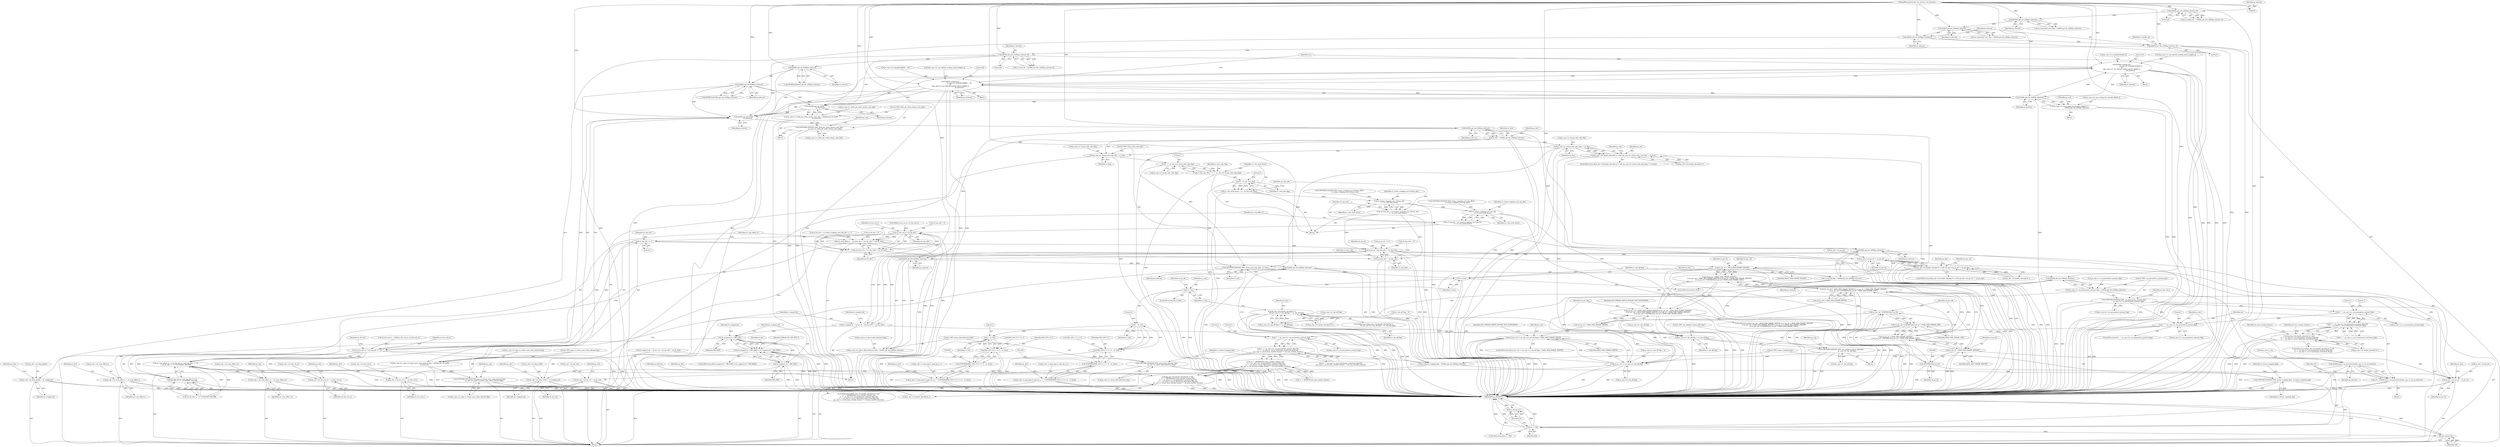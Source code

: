 digraph "0_Android_42cf02965b11c397dd37a0063e683cef005bc0ae@array" {
"1000537" [label="(Call,ih264d_scaling_list(\n                                        ps_seq->i2_scalinglist4x4[i4_i],\n 16,\n &ps_seq->u1_use_default_scaling_matrix_flag[i4_i],\n                                        ps_bitstrm))"];
"1000553" [label="(Call,ih264d_scaling_list(\n                                        ps_seq->i2_scalinglist8x8[i4_i - 6],\n 64,\n &ps_seq->u1_use_default_scaling_matrix_flag[i4_i],\n                                        ps_bitstrm))"];
"1000537" [label="(Call,ih264d_scaling_list(\n                                        ps_seq->i2_scalinglist4x4[i4_i],\n 16,\n &ps_seq->u1_use_default_scaling_matrix_flag[i4_i],\n                                        ps_bitstrm))"];
"1000516" [label="(Call,ih264d_get_bit_h264(ps_bitstrm))"];
"1000493" [label="(Call,ih264d_get_bit_h264(ps_bitstrm))"];
"1000476" [label="(Call,ih264d_get_bit_h264(ps_bitstrm))"];
"1000295" [label="(Call,ih264d_get_bits_h264(ps_bitstrm, 8))"];
"1000262" [label="(Call,ih264d_get_bits_h264(ps_bitstrm, 5))"];
"1000260" [label="(Call,ih264d_get_bit_h264(ps_bitstrm))"];
"1000258" [label="(Call,ih264d_get_bit_h264(ps_bitstrm))"];
"1000254" [label="(Call,ih264d_get_bit_h264(ps_bitstrm))"];
"1000246" [label="(Call,ih264d_get_bits_h264(ps_bitstrm, 8))"];
"1000165" [label="(MethodParameterIn,dec_bit_stream_t *ps_bitstrm)"];
"1000510" [label="(Call,ps_seq->u1_seq_scaling_list_present_flag[i4_i] =\n                                ih264d_get_bit_h264(ps_bitstrm))"];
"1000686" [label="(Call,ih264d_get_bit_h264(\n                        ps_bitstrm))"];
"1000682" [label="(Call,ps_seq->u1_delta_pic_order_always_zero_flag = ih264d_get_bit_h264(\n                        ps_bitstrm))"];
"1000688" [label="(Call,COPYTHECONTEXT(\"SPS: delta_pic_order_always_zero_flag\",\n                        ps_seq->u1_delta_pic_order_always_zero_flag))"];
"1000812" [label="(Call,ih264d_get_bit_h264(\n                    ps_bitstrm))"];
"1000808" [label="(Call,ps_seq->u1_gaps_in_frame_num_value_allowed_flag = ih264d_get_bit_h264(\n                    ps_bitstrm))"];
"1000814" [label="(Call,COPYTHECONTEXT(\"SPS: gaps_in_frame_num_value_allowed_flag\",\n                    ps_seq->u1_gaps_in_frame_num_value_allowed_flag))"];
"1000894" [label="(Call,ih264d_get_bit_h264(ps_bitstrm))"];
"1000892" [label="(Call,u1_frm = ih264d_get_bit_h264(ps_bitstrm))"];
"1000903" [label="(Call,ps_seq->u1_frame_mbs_only_flag != u1_frm)"];
"1000897" [label="(Call,(ps_dec->i4_header_decoded & 1) && (ps_seq->u1_frame_mbs_only_flag != u1_frm))"];
"1000916" [label="(Call,ps_seq->u1_frame_mbs_only_flag = u1_frm)"];
"1001140" [label="(Call,1 == ps_seq->u1_frame_mbs_only_flag)"];
"1001138" [label="(Call,u1_frm_mbs_flag = (1 == ps_seq->u1_frame_mbs_only_flag))"];
"1001147" [label="(Call,2 - u1_frm_mbs_flag)"];
"1001145" [label="(Call,u1_vert_mult_factor = (2 - u1_frm_mbs_flag))"];
"1001152" [label="(Call,u1_frame_cropping_rect_bottom_ofst\n << u1_vert_mult_factor)"];
"1001150" [label="(Call,u2_btm_ofst = (u1_frame_cropping_rect_bottom_ofst\n << u1_vert_mult_factor))"];
"1001182" [label="(Call,u2_pic_ht - (u2_btm_ofst + u2_top_ofst))"];
"1001180" [label="(Call,i4_cropped_ht = u2_pic_ht - (u2_btm_ofst + u2_top_ofst))"];
"1001196" [label="(Call,i4_cropped_ht < MB_SIZE)"];
"1001195" [label="(Call,(i4_cropped_ht < MB_SIZE) || (i4_cropped_wd < MB_SIZE))"];
"1001199" [label="(Call,i4_cropped_wd < MB_SIZE)"];
"1001397" [label="(Call,ps_dec->u2_disp_width = i4_cropped_wd)"];
"1001392" [label="(Call,ps_dec->u2_disp_height = i4_cropped_ht)"];
"1001232" [label="(Call,ps_dec->u2_pic_ht != u2_pic_ht)"];
"1001226" [label="(Call,(ps_dec->i4_header_decoded & 1) && (ps_dec->u2_pic_ht != u2_pic_ht))"];
"1001251" [label="(Call,u2_pic_ht > H264_MAX_FRAME_HEIGHT)"];
"1001250" [label="(Call,(u2_pic_ht > H264_MAX_FRAME_HEIGHT)\n || (u2_pic_wd < H264_MIN_FRAME_WIDTH) || (u2_pic_ht < H264_MIN_FRAME_HEIGHT)\n || (u2_pic_wd * (UWORD32)u2_pic_ht > H264_MAX_FRAME_SIZE))"];
"1001246" [label="(Call,(u2_pic_wd > H264_MAX_FRAME_WIDTH) || (u2_pic_ht > H264_MAX_FRAME_HEIGHT)\n || (u2_pic_wd < H264_MIN_FRAME_WIDTH) || (u2_pic_ht < H264_MIN_FRAME_HEIGHT)\n || (u2_pic_wd * (UWORD32)u2_pic_ht > H264_MAX_FRAME_SIZE))"];
"1001259" [label="(Call,u2_pic_ht < H264_MIN_FRAME_HEIGHT)"];
"1001258" [label="(Call,(u2_pic_ht < H264_MIN_FRAME_HEIGHT)\n || (u2_pic_wd * (UWORD32)u2_pic_ht > H264_MAX_FRAME_SIZE))"];
"1001254" [label="(Call,(u2_pic_wd < H264_MIN_FRAME_WIDTH) || (u2_pic_ht < H264_MIN_FRAME_HEIGHT)\n || (u2_pic_wd * (UWORD32)u2_pic_ht > H264_MAX_FRAME_SIZE))"];
"1001265" [label="(Call,(UWORD32)u2_pic_ht)"];
"1001263" [label="(Call,u2_pic_wd * (UWORD32)u2_pic_ht)"];
"1001262" [label="(Call,u2_pic_wd * (UWORD32)u2_pic_ht > H264_MAX_FRAME_SIZE)"];
"1001274" [label="(Call,u2_pic_wd << ps_seq->u1_mb_aff_flag)"];
"1001273" [label="(Call,(u2_pic_wd << ps_seq->u1_mb_aff_flag) > H264_MAX_FRAME_WIDTH)"];
"1001402" [label="(Call,ps_dec->u2_pic_wd = u2_pic_wd)"];
"1001407" [label="(Call,ps_dec->u2_pic_ht = u2_pic_ht)"];
"1001184" [label="(Call,u2_btm_ofst + u2_top_ofst)"];
"1001157" [label="(Call,u1_frame_cropping_rect_top_ofst\n << u1_vert_mult_factor)"];
"1001155" [label="(Call,u2_top_ofst = (u1_frame_cropping_rect_top_ofst\n << u1_vert_mult_factor))"];
"1001163" [label="(Call,u2_frm_wd_y * u2_top_ofst)"];
"1001160" [label="(Call,u2_crop_offset_y = (u2_frm_wd_y * u2_top_ofst) + (u2_lft_ofst))"];
"1001472" [label="(Call,ps_dec->u2_crop_offset_y = u2_crop_offset_y)"];
"1001162" [label="(Call,(u2_frm_wd_y * u2_top_ofst) + (u2_lft_ofst))"];
"1001172" [label="(Call,u2_top_ofst >> 1)"];
"1001170" [label="(Call,u2_frm_wd_uv * (u2_top_ofst >> 1))"];
"1001167" [label="(Call,u2_crop_offset_uv = (u2_frm_wd_uv * (u2_top_ofst >> 1))\n + (u2_lft_ofst >> 1) * YUV420SP_FACTOR)"];
"1001477" [label="(Call,ps_dec->u2_crop_offset_uv = u2_crop_offset_uv)"];
"1001169" [label="(Call,(u2_frm_wd_uv * (u2_top_ofst >> 1))\n + (u2_lft_ofst >> 1) * YUV420SP_FACTOR)"];
"1001422" [label="(Call,ps_dec->u2_frm_wd_uv = u2_frm_wd_uv)"];
"1001412" [label="(Call,ps_dec->u2_frm_wd_y = u2_frm_wd_y)"];
"1000921" [label="(Call,COPYTHECONTEXT(\"SPS: frame_mbs_only_flag\", u1_frm))"];
"1000925" [label="(Call,!u1_frm)"];
"1000952" [label="(Call,!u1_frm)"];
"1001442" [label="(Call,1 - u1_frm)"];
"1001440" [label="(Call,PAD_LEN_Y_V << (1 - u1_frm))"];
"1001438" [label="(Call,(UWORD8)(PAD_LEN_Y_V << (1 - u1_frm)))"];
"1001432" [label="(Call,ps_dec->s_pad_mgr.u1_pad_len_y_v = (UWORD8)(PAD_LEN_Y_V << (1 - u1_frm)))"];
"1001455" [label="(Call,1 - u1_frm)"];
"1001453" [label="(Call,PAD_LEN_UV_V << (1 - u1_frm))"];
"1001451" [label="(Call,(UWORD8)(PAD_LEN_UV_V << (1 - u1_frm)))"];
"1001445" [label="(Call,ps_dec->s_pad_mgr.u1_pad_len_cr_v = (UWORD8)(PAD_LEN_UV_V << (1 - u1_frm)))"];
"1000929" [label="(Call,ih264d_get_bit_h264(ps_bitstrm))"];
"1000927" [label="(Call,u1_mb_aff_flag = ih264d_get_bit_h264(ps_bitstrm))"];
"1000938" [label="(Call,ps_seq->u1_mb_aff_flag != u1_mb_aff_flag)"];
"1000932" [label="(Call,(ps_dec->i4_header_decoded & 1)\n                    && (ps_seq->u1_mb_aff_flag != u1_mb_aff_flag))"];
"1000958" [label="(Call,ps_seq->u1_mb_aff_flag = u1_mb_aff_flag)"];
"1000963" [label="(Call,COPYTHECONTEXT(\"SPS: mb_adaptive_frame_field_flag\",\n                         ps_seq->u1_mb_aff_flag))"];
"1000978" [label="(Call,ih264d_get_bit_h264(ps_bitstrm))"];
"1000974" [label="(Call,ps_seq->u1_direct_8x8_inference_flag = ih264d_get_bit_h264(ps_bitstrm))"];
"1000980" [label="(Call,COPYTHECONTEXT(\"SPS: direct_8x8_inference_flag\",\n                    ps_seq->u1_direct_8x8_inference_flag))"];
"1000987" [label="(Call,ih264d_get_bit_h264(ps_bitstrm))"];
"1000985" [label="(Call,u1_frame_cropping_flag = ih264d_get_bit_h264(ps_bitstrm))"];
"1000989" [label="(Call,COPYTHECONTEXT(\"SPS: frame_cropping_flag\",u1_frame_cropping_flag))"];
"1001031" [label="(Call,ih264d_get_bit_h264(ps_bitstrm))"];
"1001027" [label="(Call,ps_seq->u1_vui_parameters_present_flag = ih264d_get_bit_h264(ps_bitstrm))"];
"1001033" [label="(Call,COPYTHECONTEXT(\"SPS: vui_parameters_present_flag\",\n                    ps_seq->u1_vui_parameters_present_flag))"];
"1001291" [label="(Call,1 == ps_seq->u1_vui_parameters_present_flag)"];
"1001290" [label="(Call,(1 == ps_seq->u1_vui_parameters_present_flag) &&\n (1 == ps_seq->s_vui.u1_bitstream_restriction_flag))"];
"1001284" [label="(Call,(ps_dec->i4_header_decoded & 1) &&\n (1 == ps_seq->u1_vui_parameters_present_flag) &&\n (1 == ps_seq->s_vui.u1_bitstream_restriction_flag))"];
"1001318" [label="(Call,1 == ps_seq->u1_vui_parameters_present_flag)"];
"1001353" [label="(Call,1 == ps_seq->u1_vui_parameters_present_flag)"];
"1001352" [label="(Call,(1 == ps_seq->u1_vui_parameters_present_flag) &&\n (1 == ps_seq->s_vui.u1_bitstream_restriction_flag) &&\n (ps_seq->s_vui.u4_num_reorder_frames != u4_num_reorder_frames))"];
"1001345" [label="(Call,(-1 != (WORD32)u4_num_reorder_frames) &&\n (1 == ps_seq->u1_vui_parameters_present_flag) &&\n (1 == ps_seq->s_vui.u1_bitstream_restriction_flag) &&\n (ps_seq->s_vui.u4_num_reorder_frames != u4_num_reorder_frames))"];
"1001339" [label="(Call,(ps_dec->i4_header_decoded & 1) &&\n (-1 != (WORD32)u4_num_reorder_frames) &&\n (1 == ps_seq->u1_vui_parameters_present_flag) &&\n (1 == ps_seq->s_vui.u1_bitstream_restriction_flag) &&\n (ps_seq->s_vui.u4_num_reorder_frames != u4_num_reorder_frames))"];
"1001326" [label="(Call,ih264d_parse_vui_parametres(&ps_seq->s_vui, ps_bitstrm))"];
"1001324" [label="(Call,ret = ih264d_parse_vui_parametres(&ps_seq->s_vui, ps_bitstrm))"];
"1001333" [label="(Call,ret != OK)"];
"1001336" [label="(Return,return ret;)"];
"1001505" [label="(Return,return OK;)"];
"1001160" [label="(Call,u2_crop_offset_y = (u2_frm_wd_y * u2_top_ofst) + (u2_lft_ofst))"];
"1001172" [label="(Call,u2_top_ofst >> 1)"];
"1001246" [label="(Call,(u2_pic_wd > H264_MAX_FRAME_WIDTH) || (u2_pic_ht > H264_MAX_FRAME_HEIGHT)\n || (u2_pic_wd < H264_MIN_FRAME_WIDTH) || (u2_pic_ht < H264_MIN_FRAME_HEIGHT)\n || (u2_pic_wd * (UWORD32)u2_pic_ht > H264_MAX_FRAME_SIZE))"];
"1001264" [label="(Identifier,u2_pic_wd)"];
"1000686" [label="(Call,ih264d_get_bit_h264(\n                        ps_bitstrm))"];
"1001183" [label="(Identifier,u2_pic_ht)"];
"1001146" [label="(Identifier,u1_vert_mult_factor)"];
"1001232" [label="(Call,ps_dec->u2_pic_ht != u2_pic_ht)"];
"1000491" [label="(Call,(WORD32)ih264d_get_bit_h264(ps_bitstrm))"];
"1000930" [label="(Identifier,ps_bitstrm)"];
"1000295" [label="(Call,ih264d_get_bits_h264(ps_bitstrm, 8))"];
"1001422" [label="(Call,ps_dec->u2_frm_wd_uv = u2_frm_wd_uv)"];
"1000687" [label="(Identifier,ps_bitstrm)"];
"1000978" [label="(Call,ih264d_get_bit_h264(ps_bitstrm))"];
"1000689" [label="(Literal,\"SPS: delta_pic_order_always_zero_flag\")"];
"1000165" [label="(MethodParameterIn,dec_bit_stream_t *ps_bitstrm)"];
"1000550" [label="(Identifier,ps_bitstrm)"];
"1001406" [label="(Identifier,u2_pic_wd)"];
"1000925" [label="(Call,!u1_frm)"];
"1001188" [label="(Identifier,i4_cropped_wd)"];
"1001169" [label="(Call,(u2_frm_wd_uv * (u2_top_ofst >> 1))\n + (u2_lft_ofst >> 1) * YUV420SP_FACTOR)"];
"1000254" [label="(Call,ih264d_get_bit_h264(ps_bitstrm))"];
"1001324" [label="(Call,ret = ih264d_parse_vui_parametres(&ps_seq->s_vui, ps_bitstrm))"];
"1000821" [label="(Identifier,ps_seq)"];
"1001152" [label="(Call,u1_frame_cropping_rect_bottom_ofst\n << u1_vert_mult_factor)"];
"1000537" [label="(Call,ih264d_scaling_list(\n                                        ps_seq->i2_scalinglist4x4[i4_i],\n 16,\n &ps_seq->u1_use_default_scaling_matrix_flag[i4_i],\n                                        ps_bitstrm))"];
"1001507" [label="(MethodReturn,WORD32)"];
"1000296" [label="(Identifier,ps_bitstrm)"];
"1001167" [label="(Call,u2_crop_offset_uv = (u2_frm_wd_uv * (u2_top_ofst >> 1))\n + (u2_lft_ofst >> 1) * YUV420SP_FACTOR)"];
"1001138" [label="(Call,u1_frm_mbs_flag = (1 == ps_seq->u1_frame_mbs_only_flag))"];
"1001414" [label="(Identifier,ps_dec)"];
"1001162" [label="(Call,(u2_frm_wd_y * u2_top_ofst) + (u2_lft_ofst))"];
"1001150" [label="(Call,u2_btm_ofst = (u1_frame_cropping_rect_bottom_ofst\n << u1_vert_mult_factor))"];
"1001263" [label="(Call,u2_pic_wd * (UWORD32)u2_pic_ht)"];
"1001258" [label="(Call,(u2_pic_ht < H264_MIN_FRAME_HEIGHT)\n || (u2_pic_wd * (UWORD32)u2_pic_ht > H264_MAX_FRAME_SIZE))"];
"1001265" [label="(Call,(UWORD32)u2_pic_ht)"];
"1001267" [label="(Identifier,u2_pic_ht)"];
"1000922" [label="(Literal,\"SPS: frame_mbs_only_flag\")"];
"1001412" [label="(Call,ps_dec->u2_frm_wd_y = u2_frm_wd_y)"];
"1001457" [label="(Identifier,u1_frm)"];
"1001416" [label="(Identifier,u2_frm_wd_y)"];
"1000262" [label="(Call,ih264d_get_bits_h264(ps_bitstrm, 5))"];
"1000255" [label="(Identifier,ps_bitstrm)"];
"1001451" [label="(Call,(UWORD8)(PAD_LEN_UV_V << (1 - u1_frm)))"];
"1000990" [label="(Literal,\"SPS: frame_cropping_flag\")"];
"1001297" [label="(Literal,1)"];
"1000813" [label="(Identifier,ps_bitstrm)"];
"1000963" [label="(Call,COPYTHECONTEXT(\"SPS: mb_adaptive_frame_field_flag\",\n                         ps_seq->u1_mb_aff_flag))"];
"1001153" [label="(Identifier,u1_frame_cropping_rect_bottom_ofst)"];
"1001185" [label="(Identifier,u2_btm_ofst)"];
"1001331" [label="(Identifier,ps_bitstrm)"];
"1000561" [label="(Literal,64)"];
"1000297" [label="(Literal,8)"];
"1000260" [label="(Call,ih264d_get_bit_h264(ps_bitstrm))"];
"1001283" [label="(ControlStructure,if((ps_dec->i4_header_decoded & 1) &&\n (1 == ps_seq->u1_vui_parameters_present_flag) &&\n (1 == ps_seq->s_vui.u1_bitstream_restriction_flag)))"];
"1001327" [label="(Call,&ps_seq->s_vui)"];
"1001323" [label="(Block,)"];
"1000893" [label="(Identifier,u1_frm)"];
"1001016" [label="(Call,COPYTHECONTEXT(\"SPS: frame_cropping_rect_top_offset\",\n                        u1_frame_cropping_rect_top_ofst))"];
"1000477" [label="(Identifier,ps_bitstrm)"];
"1001166" [label="(Identifier,u2_lft_ofst)"];
"1000904" [label="(Call,ps_seq->u1_frame_mbs_only_flag)"];
"1001346" [label="(Call,-1 != (WORD32)u4_num_reorder_frames)"];
"1001248" [label="(Identifier,u2_pic_wd)"];
"1001274" [label="(Call,u2_pic_wd << ps_seq->u1_mb_aff_flag)"];
"1001484" [label="(Identifier,ps_seq)"];
"1001033" [label="(Call,COPYTHECONTEXT(\"SPS: vui_parameters_present_flag\",\n                    ps_seq->u1_vui_parameters_present_flag))"];
"1000517" [label="(Identifier,ps_bitstrm)"];
"1001197" [label="(Identifier,i4_cropped_ht)"];
"1001250" [label="(Call,(u2_pic_ht > H264_MAX_FRAME_HEIGHT)\n || (u2_pic_wd < H264_MIN_FRAME_WIDTH) || (u2_pic_ht < H264_MIN_FRAME_HEIGHT)\n || (u2_pic_wd * (UWORD32)u2_pic_ht > H264_MAX_FRAME_SIZE))"];
"1001292" [label="(Literal,1)"];
"1000896" [label="(ControlStructure,if((ps_dec->i4_header_decoded & 1) && (ps_seq->u1_frame_mbs_only_flag != u1_frm)))"];
"1001186" [label="(Identifier,u2_top_ofst)"];
"1000538" [label="(Call,ps_seq->i2_scalinglist4x4[i4_i])"];
"1000568" [label="(Identifier,ps_bitstrm)"];
"1001262" [label="(Call,u2_pic_wd * (UWORD32)u2_pic_ht > H264_MAX_FRAME_SIZE)"];
"1001071" [label="(Call,PAD_LEN_Y_V << 2)"];
"1001028" [label="(Call,ps_seq->u1_vui_parameters_present_flag)"];
"1001404" [label="(Identifier,ps_dec)"];
"1000815" [label="(Literal,\"SPS: gaps_in_frame_num_value_allowed_flag\")"];
"1001472" [label="(Call,ps_dec->u2_crop_offset_y = u2_crop_offset_y)"];
"1001419" [label="(Identifier,ps_dec)"];
"1001284" [label="(Call,(ps_dec->i4_header_decoded & 1) &&\n (1 == ps_seq->u1_vui_parameters_present_flag) &&\n (1 == ps_seq->s_vui.u1_bitstream_restriction_flag))"];
"1000244" [label="(Call,u1_profile_idc = ih264d_get_bits_h264(ps_bitstrm, 8))"];
"1001253" [label="(Identifier,H264_MAX_FRAME_HEIGHT)"];
"1001156" [label="(Identifier,u2_top_ofst)"];
"1001184" [label="(Call,u2_btm_ofst + u2_top_ofst)"];
"1000971" [label="(Identifier,ps_seq)"];
"1001106" [label="(Block,)"];
"1001352" [label="(Call,(1 == ps_seq->u1_vui_parameters_present_flag) &&\n (1 == ps_seq->s_vui.u1_bitstream_restriction_flag) &&\n (ps_seq->s_vui.u4_num_reorder_frames != u4_num_reorder_frames))"];
"1000248" [label="(Literal,8)"];
"1000508" [label="(Identifier,i4_i)"];
"1001157" [label="(Call,u1_frame_cropping_rect_top_ofst\n << u1_vert_mult_factor)"];
"1001151" [label="(Identifier,u2_btm_ofst)"];
"1000809" [label="(Call,ps_seq->u1_gaps_in_frame_num_value_allowed_flag)"];
"1000261" [label="(Identifier,ps_bitstrm)"];
"1001276" [label="(Call,ps_seq->u1_mb_aff_flag)"];
"1000176" [label="(Call,u1_mb_aff_flag = 0)"];
"1000258" [label="(Call,ih264d_get_bit_h264(ps_bitstrm))"];
"1001245" [label="(ControlStructure,if((u2_pic_wd > H264_MAX_FRAME_WIDTH) || (u2_pic_ht > H264_MAX_FRAME_HEIGHT)\n || (u2_pic_wd < H264_MIN_FRAME_WIDTH) || (u2_pic_ht < H264_MIN_FRAME_HEIGHT)\n || (u2_pic_wd * (UWORD32)u2_pic_ht > H264_MAX_FRAME_SIZE)))"];
"1001173" [label="(Identifier,u2_top_ofst)"];
"1000536" [label="(Block,)"];
"1000903" [label="(Call,ps_seq->u1_frame_mbs_only_flag != u1_frm)"];
"1000516" [label="(Call,ih264d_get_bit_h264(ps_bitstrm))"];
"1000268" [label="(Identifier,u1_profile_idc)"];
"1001155" [label="(Call,u2_top_ofst = (u1_frame_cropping_rect_top_ofst\n << u1_vert_mult_factor))"];
"1001446" [label="(Call,ps_dec->s_pad_mgr.u1_pad_len_cr_v)"];
"1000933" [label="(Call,ps_dec->i4_header_decoded & 1)"];
"1000974" [label="(Call,ps_seq->u1_direct_8x8_inference_flag = ih264d_get_bit_h264(ps_bitstrm))"];
"1001505" [label="(Return,return OK;)"];
"1001096" [label="(Call,PAD_LEN_UV_V << 2)"];
"1000688" [label="(Call,COPYTHECONTEXT(\"SPS: delta_pic_order_always_zero_flag\",\n                        ps_seq->u1_delta_pic_order_always_zero_flag))"];
"1001209" [label="(Identifier,ps_dec)"];
"1001024" [label="(Call,COPYTHECONTEXT(\"SPS: frame_cropping_rect_bottom_offset\",\n                        u1_frame_cropping_rect_bottom_ofst))"];
"1001399" [label="(Identifier,ps_dec)"];
"1000474" [label="(Call,(WORD32)ih264d_get_bit_h264(ps_bitstrm))"];
"1000543" [label="(Literal,16)"];
"1000552" [label="(Block,)"];
"1001398" [label="(Call,ps_dec->u2_disp_width)"];
"1001158" [label="(Identifier,u1_frame_cropping_rect_top_ofst)"];
"1000929" [label="(Call,ih264d_get_bit_h264(ps_bitstrm))"];
"1001031" [label="(Call,ih264d_get_bit_h264(ps_bitstrm))"];
"1000987" [label="(Call,ih264d_get_bit_h264(ps_bitstrm))"];
"1001174" [label="(Literal,1)"];
"1001477" [label="(Call,ps_dec->u2_crop_offset_uv = u2_crop_offset_uv)"];
"1000981" [label="(Literal,\"SPS: direct_8x8_inference_flag\")"];
"1000982" [label="(Call,ps_seq->u1_direct_8x8_inference_flag)"];
"1001296" [label="(Call,1 == ps_seq->s_vui.u1_bitstream_restriction_flag)"];
"1001142" [label="(Call,ps_seq->u1_frame_mbs_only_flag)"];
"1001147" [label="(Call,2 - u1_frm_mbs_flag)"];
"1001199" [label="(Call,i4_cropped_wd < MB_SIZE)"];
"1001279" [label="(Identifier,H264_MAX_FRAME_WIDTH)"];
"1001340" [label="(Call,ps_dec->i4_header_decoded & 1)"];
"1000544" [label="(Call,&ps_seq->u1_use_default_scaling_matrix_flag[i4_i])"];
"1001455" [label="(Call,1 - u1_frm)"];
"1001133" [label="(Call,u2_lft_ofst = u1_frame_cropping_rect_left_ofst << 1)"];
"1001473" [label="(Call,ps_dec->u2_crop_offset_y)"];
"1001163" [label="(Call,u2_frm_wd_y * u2_top_ofst)"];
"1001320" [label="(Call,ps_seq->u1_vui_parameters_present_flag)"];
"1000521" [label="(Identifier,ps_seq)"];
"1001255" [label="(Call,u2_pic_wd < H264_MIN_FRAME_WIDTH)"];
"1001027" [label="(Call,ps_seq->u1_vui_parameters_present_flag = ih264d_get_bit_h264(ps_bitstrm))"];
"1000166" [label="(Block,)"];
"1001442" [label="(Call,1 - u1_frm)"];
"1001127" [label="(Block,)"];
"1001339" [label="(Call,(ps_dec->i4_header_decoded & 1) &&\n (-1 != (WORD32)u4_num_reorder_frames) &&\n (1 == ps_seq->u1_vui_parameters_present_flag) &&\n (1 == ps_seq->s_vui.u1_bitstream_restriction_flag) &&\n (ps_seq->s_vui.u4_num_reorder_frames != u4_num_reorder_frames))"];
"1000975" [label="(Call,ps_seq->u1_direct_8x8_inference_flag)"];
"1001254" [label="(Call,(u2_pic_wd < H264_MIN_FRAME_WIDTH) || (u2_pic_ht < H264_MIN_FRAME_HEIGHT)\n || (u2_pic_wd * (UWORD32)u2_pic_ht > H264_MAX_FRAME_SIZE))"];
"1001194" [label="(ControlStructure,if((i4_cropped_ht < MB_SIZE) || (i4_cropped_wd < MB_SIZE)))"];
"1000942" [label="(Identifier,u1_mb_aff_flag)"];
"1001479" [label="(Identifier,ps_dec)"];
"1000511" [label="(Call,ps_seq->u1_seq_scaling_list_present_flag[i4_i])"];
"1001261" [label="(Identifier,H264_MIN_FRAME_HEIGHT)"];
"1001085" [label="(Call,MAX(u2_frm_wd_uv, u2_frm_wd_y))"];
"1000259" [label="(Identifier,ps_bitstrm)"];
"1001319" [label="(Literal,1)"];
"1001201" [label="(Identifier,MB_SIZE)"];
"1000911" [label="(Identifier,ps_dec)"];
"1001326" [label="(Call,ih264d_parse_vui_parametres(&ps_seq->s_vui, ps_bitstrm))"];
"1001225" [label="(ControlStructure,if((ps_dec->i4_header_decoded & 1) && (ps_dec->u2_pic_ht != u2_pic_ht)))"];
"1001393" [label="(Call,ps_dec->u2_disp_height)"];
"1001456" [label="(Literal,1)"];
"1001252" [label="(Identifier,u2_pic_ht)"];
"1001333" [label="(Call,ret != OK)"];
"1001039" [label="(Identifier,u2_frm_wd_y)"];
"1001139" [label="(Identifier,u1_frm_mbs_flag)"];
"1001187" [label="(Call,i4_cropped_wd = u2_pic_wd - (u2_rgt_ofst + u2_lft_ofst))"];
"1001325" [label="(Identifier,ret)"];
"1001091" [label="(Call,u2_pic_ht >> 1)"];
"1001181" [label="(Identifier,i4_cropped_ht)"];
"1000965" [label="(Call,ps_seq->u1_mb_aff_flag)"];
"1000554" [label="(Call,ps_seq->i2_scalinglist8x8[i4_i - 6])"];
"1000476" [label="(Call,ih264d_get_bit_h264(ps_bitstrm))"];
"1000682" [label="(Call,ps_seq->u1_delta_pic_order_always_zero_flag = ih264d_get_bit_h264(\n                        ps_bitstrm))"];
"1000252" [label="(Call,uc_constraint_set0_flag = ih264d_get_bit_h264(ps_bitstrm))"];
"1000928" [label="(Identifier,u1_mb_aff_flag)"];
"1001478" [label="(Call,ps_dec->u2_crop_offset_uv)"];
"1001171" [label="(Identifier,u2_frm_wd_uv)"];
"1001165" [label="(Identifier,u2_top_ofst)"];
"1001423" [label="(Call,ps_dec->u2_frm_wd_uv)"];
"1000980" [label="(Call,COPYTHECONTEXT(\"SPS: direct_8x8_inference_flag\",\n                    ps_seq->u1_direct_8x8_inference_flag))"];
"1001332" [label="(ControlStructure,if(ret != OK))"];
"1000976" [label="(Identifier,ps_seq)"];
"1001180" [label="(Call,i4_cropped_ht = u2_pic_ht - (u2_btm_ofst + u2_top_ofst))"];
"1000892" [label="(Call,u1_frm = ih264d_get_bit_h264(ps_bitstrm))"];
"1000690" [label="(Call,ps_seq->u1_delta_pic_order_always_zero_flag)"];
"1001476" [label="(Identifier,u2_crop_offset_y)"];
"1000952" [label="(Call,!u1_frm)"];
"1001396" [label="(Identifier,i4_cropped_ht)"];
"1001177" [label="(Identifier,u2_lft_ofst)"];
"1000926" [label="(Identifier,u1_frm)"];
"1001454" [label="(Identifier,PAD_LEN_UV_V)"];
"1001407" [label="(Call,ps_dec->u2_pic_ht = u2_pic_ht)"];
"1000946" [label="(Identifier,ps_dec)"];
"1001141" [label="(Literal,1)"];
"1001392" [label="(Call,ps_dec->u2_disp_height = i4_cropped_ht)"];
"1001120" [label="(Call,u2_btm_ofst = 0)"];
"1001282" [label="(Identifier,IVD_STREAM_WIDTH_HEIGHT_NOT_SUPPORTED)"];
"1000920" [label="(Identifier,u1_frm)"];
"1000509" [label="(Block,)"];
"1001440" [label="(Call,PAD_LEN_Y_V << (1 - u1_frm))"];
"1001444" [label="(Identifier,u1_frm)"];
"1001432" [label="(Call,ps_dec->s_pad_mgr.u1_pad_len_y_v = (UWORD8)(PAD_LEN_Y_V << (1 - u1_frm)))"];
"1001314" [label="(Identifier,u4_num_reorder_frames)"];
"1000808" [label="(Call,ps_seq->u1_gaps_in_frame_num_value_allowed_flag = ih264d_get_bit_h264(\n                    ps_bitstrm))"];
"1001083" [label="(Call,u2_frm_wd_uv = MAX(u2_frm_wd_uv, u2_frm_wd_y))"];
"1000894" [label="(Call,ih264d_get_bit_h264(ps_bitstrm))"];
"1000989" [label="(Call,COPYTHECONTEXT(\"SPS: frame_cropping_flag\",u1_frame_cropping_flag))"];
"1001035" [label="(Call,ps_seq->u1_vui_parameters_present_flag)"];
"1000898" [label="(Call,ps_dec->i4_header_decoded & 1)"];
"1001196" [label="(Call,i4_cropped_ht < MB_SIZE)"];
"1001355" [label="(Call,ps_seq->u1_vui_parameters_present_flag)"];
"1001116" [label="(Call,u2_top_ofst = 0)"];
"1001448" [label="(Identifier,ps_dec)"];
"1001305" [label="(Identifier,u4_num_reorder_frames)"];
"1001338" [label="(ControlStructure,if((ps_dec->i4_header_decoded & 1) &&\n (-1 != (WORD32)u4_num_reorder_frames) &&\n (1 == ps_seq->u1_vui_parameters_present_flag) &&\n (1 == ps_seq->s_vui.u1_bitstream_restriction_flag) &&\n (ps_seq->s_vui.u4_num_reorder_frames != u4_num_reorder_frames)))"];
"1001409" [label="(Identifier,ps_dec)"];
"1000510" [label="(Call,ps_seq->u1_seq_scaling_list_present_flag[i4_i] =\n                                ih264d_get_bit_h264(ps_bitstrm))"];
"1001360" [label="(Literal,1)"];
"1001271" [label="(Identifier,IVD_STREAM_WIDTH_HEIGHT_NOT_SUPPORTED)"];
"1000927" [label="(Call,u1_mb_aff_flag = ih264d_get_bit_h264(ps_bitstrm))"];
"1001256" [label="(Identifier,u2_pic_wd)"];
"1001161" [label="(Identifier,u2_crop_offset_y)"];
"1001251" [label="(Call,u2_pic_ht > H264_MAX_FRAME_HEIGHT)"];
"1001453" [label="(Call,PAD_LEN_UV_V << (1 - u1_frm))"];
"1000986" [label="(Identifier,u1_frame_cropping_flag)"];
"1001354" [label="(Literal,1)"];
"1000553" [label="(Call,ih264d_scaling_list(\n                                        ps_seq->i2_scalinglist8x8[i4_i - 6],\n 64,\n &ps_seq->u1_use_default_scaling_matrix_flag[i4_i],\n                                        ps_bitstrm))"];
"1001358" [label="(Call,(1 == ps_seq->s_vui.u1_bitstream_restriction_flag) &&\n (ps_seq->s_vui.u4_num_reorder_frames != u4_num_reorder_frames))"];
"1001140" [label="(Call,1 == ps_seq->u1_frame_mbs_only_flag)"];
"1000953" [label="(Identifier,u1_frm)"];
"1000993" [label="(Identifier,u1_frame_cropping_flag)"];
"1000493" [label="(Call,ih264d_get_bit_h264(ps_bitstrm))"];
"1000951" [label="(ControlStructure,if(!u1_frm))"];
"1001342" [label="(Identifier,ps_dec)"];
"1001429" [label="(Identifier,ps_dec)"];
"1001506" [label="(Identifier,OK)"];
"1000562" [label="(Call,&ps_seq->u1_use_default_scaling_matrix_flag[i4_i])"];
"1001433" [label="(Call,ps_dec->s_pad_mgr.u1_pad_len_y_v)"];
"1000939" [label="(Call,ps_seq->u1_mb_aff_flag)"];
"1000923" [label="(Identifier,u1_frm)"];
"1000816" [label="(Call,ps_seq->u1_gaps_in_frame_num_value_allowed_flag)"];
"1000895" [label="(Identifier,ps_bitstrm)"];
"1001168" [label="(Identifier,u2_crop_offset_uv)"];
"1000256" [label="(Call,uc_constraint_set1_flag = ih264d_get_bit_h264(ps_bitstrm))"];
"1000900" [label="(Identifier,ps_dec)"];
"1001226" [label="(Call,(ps_dec->i4_header_decoded & 1) && (ps_dec->u2_pic_ht != u2_pic_ht))"];
"1000924" [label="(ControlStructure,if(!u1_frm))"];
"1000918" [label="(Identifier,ps_seq)"];
"1001170" [label="(Call,u2_frm_wd_uv * (u2_top_ofst >> 1))"];
"1001149" [label="(Identifier,u1_frm_mbs_flag)"];
"1000246" [label="(Call,ih264d_get_bits_h264(ps_bitstrm, 8))"];
"1001275" [label="(Identifier,u2_pic_wd)"];
"1000814" [label="(Call,COPYTHECONTEXT(\"SPS: gaps_in_frame_num_value_allowed_flag\",\n                    ps_seq->u1_gaps_in_frame_num_value_allowed_flag))"];
"1001272" [label="(ControlStructure,if((u2_pic_wd << ps_seq->u1_mb_aff_flag) > H264_MAX_FRAME_WIDTH))"];
"1000916" [label="(Call,ps_seq->u1_frame_mbs_only_flag = u1_frm)"];
"1001441" [label="(Identifier,PAD_LEN_Y_V)"];
"1000988" [label="(Identifier,ps_bitstrm)"];
"1001182" [label="(Call,u2_pic_ht - (u2_btm_ofst + u2_top_ofst))"];
"1001154" [label="(Identifier,u1_vert_mult_factor)"];
"1001460" [label="(Identifier,ps_dec)"];
"1001273" [label="(Call,(u2_pic_wd << ps_seq->u1_mb_aff_flag) > H264_MAX_FRAME_WIDTH)"];
"1001411" [label="(Identifier,u2_pic_ht)"];
"1000695" [label="(Identifier,ps_seq)"];
"1001112" [label="(Call,u2_lft_ofst = 0)"];
"1001384" [label="(Identifier,ps_bitstrm)"];
"1000681" [label="(Block,)"];
"1000991" [label="(Identifier,u1_frame_cropping_flag)"];
"1001345" [label="(Call,(-1 != (WORD32)u4_num_reorder_frames) &&\n (1 == ps_seq->u1_vui_parameters_present_flag) &&\n (1 == ps_seq->s_vui.u1_bitstream_restriction_flag) &&\n (ps_seq->s_vui.u4_num_reorder_frames != u4_num_reorder_frames))"];
"1000985" [label="(Call,u1_frame_cropping_flag = ih264d_get_bit_h264(ps_bitstrm))"];
"1000494" [label="(Identifier,ps_bitstrm)"];
"1001200" [label="(Identifier,i4_cropped_wd)"];
"1001317" [label="(ControlStructure,if(1 == ps_seq->u1_vui_parameters_present_flag))"];
"1001247" [label="(Call,u2_pic_wd > H264_MAX_FRAME_WIDTH)"];
"1000958" [label="(Call,ps_seq->u1_mb_aff_flag = u1_mb_aff_flag)"];
"1001336" [label="(Return,return ret;)"];
"1001353" [label="(Call,1 == ps_seq->u1_vui_parameters_present_flag)"];
"1001236" [label="(Identifier,u2_pic_ht)"];
"1000959" [label="(Call,ps_seq->u1_mb_aff_flag)"];
"1001290" [label="(Call,(1 == ps_seq->u1_vui_parameters_present_flag) &&\n (1 == ps_seq->s_vui.u1_bitstream_restriction_flag))"];
"1000897" [label="(Call,(ps_dec->i4_header_decoded & 1) && (ps_seq->u1_frame_mbs_only_flag != u1_frm))"];
"1001260" [label="(Identifier,u2_pic_ht)"];
"1001198" [label="(Identifier,MB_SIZE)"];
"1001408" [label="(Call,ps_dec->u2_pic_ht)"];
"1001159" [label="(Identifier,u1_vert_mult_factor)"];
"1001445" [label="(Call,ps_dec->s_pad_mgr.u1_pad_len_cr_v = (UWORD8)(PAD_LEN_UV_V << (1 - u1_frm)))"];
"1000964" [label="(Literal,\"SPS: mb_adaptive_frame_field_flag\")"];
"1001397" [label="(Call,ps_dec->u2_disp_width = i4_cropped_wd)"];
"1000979" [label="(Identifier,ps_bitstrm)"];
"1000907" [label="(Identifier,u1_frm)"];
"1001481" [label="(Identifier,u2_crop_offset_uv)"];
"1001413" [label="(Call,ps_dec->u2_frm_wd_y)"];
"1001233" [label="(Call,ps_dec->u2_pic_ht)"];
"1000264" [label="(Literal,5)"];
"1001148" [label="(Literal,2)"];
"1001438" [label="(Call,(UWORD8)(PAD_LEN_Y_V << (1 - u1_frm)))"];
"1000917" [label="(Call,ps_seq->u1_frame_mbs_only_flag)"];
"1001164" [label="(Identifier,u2_frm_wd_y)"];
"1000962" [label="(Identifier,u1_mb_aff_flag)"];
"1001291" [label="(Call,1 == ps_seq->u1_vui_parameters_present_flag)"];
"1001335" [label="(Identifier,OK)"];
"1001426" [label="(Identifier,u2_frm_wd_uv)"];
"1001376" [label="(Identifier,ps_dec)"];
"1000935" [label="(Identifier,ps_dec)"];
"1000932" [label="(Call,(ps_dec->i4_header_decoded & 1)\n                    && (ps_seq->u1_mb_aff_flag != u1_mb_aff_flag))"];
"1000293" [label="(Call,u1_level_idc = ih264d_get_bits_h264(ps_bitstrm, 8))"];
"1000931" [label="(ControlStructure,if((ps_dec->i4_header_decoded & 1)\n                    && (ps_seq->u1_mb_aff_flag != u1_mb_aff_flag)))"];
"1000247" [label="(Identifier,ps_bitstrm)"];
"1001227" [label="(Call,ps_dec->i4_header_decoded & 1)"];
"1001032" [label="(Identifier,ps_bitstrm)"];
"1001293" [label="(Call,ps_seq->u1_vui_parameters_present_flag)"];
"1000263" [label="(Identifier,ps_bitstrm)"];
"1001204" [label="(Identifier,ERROR_INV_SPS_PPS_T)"];
"1001285" [label="(Call,ps_dec->i4_header_decoded & 1)"];
"1001401" [label="(Identifier,i4_cropped_wd)"];
"1001175" [label="(Call,(u2_lft_ofst >> 1) * YUV420SP_FACTOR)"];
"1001259" [label="(Call,u2_pic_ht < H264_MIN_FRAME_HEIGHT)"];
"1001403" [label="(Call,ps_dec->u2_pic_wd)"];
"1001034" [label="(Literal,\"SPS: vui_parameters_present_flag\")"];
"1001287" [label="(Identifier,ps_dec)"];
"1001337" [label="(Identifier,ret)"];
"1001240" [label="(Identifier,ps_dec)"];
"1000683" [label="(Call,ps_seq->u1_delta_pic_order_always_zero_flag)"];
"1001443" [label="(Literal,1)"];
"1001268" [label="(Identifier,H264_MAX_FRAME_SIZE)"];
"1001318" [label="(Call,1 == ps_seq->u1_vui_parameters_present_flag)"];
"1001334" [label="(Identifier,ret)"];
"1000969" [label="(Call,ps_seq->u1_mb_aff_flag = 0)"];
"1000938" [label="(Call,ps_seq->u1_mb_aff_flag != u1_mb_aff_flag)"];
"1000921" [label="(Call,COPYTHECONTEXT(\"SPS: frame_mbs_only_flag\", u1_frm))"];
"1000956" [label="(Identifier,u2_pic_ht)"];
"1000954" [label="(Block,)"];
"1001145" [label="(Call,u1_vert_mult_factor = (2 - u1_frm_mbs_flag))"];
"1001195" [label="(Call,(i4_cropped_ht < MB_SIZE) || (i4_cropped_wd < MB_SIZE))"];
"1000812" [label="(Call,ih264d_get_bit_h264(\n                    ps_bitstrm))"];
"1001402" [label="(Call,ps_dec->u2_pic_wd = u2_pic_wd)"];
"1000537" -> "1000536"  [label="AST: "];
"1000537" -> "1000550"  [label="CFG: "];
"1000538" -> "1000537"  [label="AST: "];
"1000543" -> "1000537"  [label="AST: "];
"1000544" -> "1000537"  [label="AST: "];
"1000550" -> "1000537"  [label="AST: "];
"1000508" -> "1000537"  [label="CFG: "];
"1000537" -> "1001507"  [label="DDG: "];
"1000537" -> "1001507"  [label="DDG: "];
"1000537" -> "1001507"  [label="DDG: "];
"1000537" -> "1001507"  [label="DDG: "];
"1000537" -> "1000516"  [label="DDG: "];
"1000553" -> "1000537"  [label="DDG: "];
"1000516" -> "1000537"  [label="DDG: "];
"1000165" -> "1000537"  [label="DDG: "];
"1000537" -> "1000553"  [label="DDG: "];
"1000537" -> "1000686"  [label="DDG: "];
"1000537" -> "1000812"  [label="DDG: "];
"1000553" -> "1000552"  [label="AST: "];
"1000553" -> "1000568"  [label="CFG: "];
"1000554" -> "1000553"  [label="AST: "];
"1000561" -> "1000553"  [label="AST: "];
"1000562" -> "1000553"  [label="AST: "];
"1000568" -> "1000553"  [label="AST: "];
"1000508" -> "1000553"  [label="CFG: "];
"1000553" -> "1001507"  [label="DDG: "];
"1000553" -> "1001507"  [label="DDG: "];
"1000553" -> "1001507"  [label="DDG: "];
"1000553" -> "1001507"  [label="DDG: "];
"1000553" -> "1000516"  [label="DDG: "];
"1000516" -> "1000553"  [label="DDG: "];
"1000165" -> "1000553"  [label="DDG: "];
"1000553" -> "1000686"  [label="DDG: "];
"1000553" -> "1000812"  [label="DDG: "];
"1000516" -> "1000510"  [label="AST: "];
"1000516" -> "1000517"  [label="CFG: "];
"1000517" -> "1000516"  [label="AST: "];
"1000510" -> "1000516"  [label="CFG: "];
"1000516" -> "1001507"  [label="DDG: "];
"1000516" -> "1000510"  [label="DDG: "];
"1000493" -> "1000516"  [label="DDG: "];
"1000165" -> "1000516"  [label="DDG: "];
"1000516" -> "1000686"  [label="DDG: "];
"1000516" -> "1000812"  [label="DDG: "];
"1000493" -> "1000491"  [label="AST: "];
"1000493" -> "1000494"  [label="CFG: "];
"1000494" -> "1000493"  [label="AST: "];
"1000491" -> "1000493"  [label="CFG: "];
"1000493" -> "1001507"  [label="DDG: "];
"1000493" -> "1000491"  [label="DDG: "];
"1000476" -> "1000493"  [label="DDG: "];
"1000165" -> "1000493"  [label="DDG: "];
"1000493" -> "1000686"  [label="DDG: "];
"1000493" -> "1000812"  [label="DDG: "];
"1000476" -> "1000474"  [label="AST: "];
"1000476" -> "1000477"  [label="CFG: "];
"1000477" -> "1000476"  [label="AST: "];
"1000474" -> "1000476"  [label="CFG: "];
"1000476" -> "1001507"  [label="DDG: "];
"1000476" -> "1000474"  [label="DDG: "];
"1000295" -> "1000476"  [label="DDG: "];
"1000165" -> "1000476"  [label="DDG: "];
"1000295" -> "1000293"  [label="AST: "];
"1000295" -> "1000297"  [label="CFG: "];
"1000296" -> "1000295"  [label="AST: "];
"1000297" -> "1000295"  [label="AST: "];
"1000293" -> "1000295"  [label="CFG: "];
"1000295" -> "1001507"  [label="DDG: "];
"1000295" -> "1000293"  [label="DDG: "];
"1000295" -> "1000293"  [label="DDG: "];
"1000262" -> "1000295"  [label="DDG: "];
"1000165" -> "1000295"  [label="DDG: "];
"1000295" -> "1000686"  [label="DDG: "];
"1000295" -> "1000812"  [label="DDG: "];
"1000262" -> "1000166"  [label="AST: "];
"1000262" -> "1000264"  [label="CFG: "];
"1000263" -> "1000262"  [label="AST: "];
"1000264" -> "1000262"  [label="AST: "];
"1000268" -> "1000262"  [label="CFG: "];
"1000262" -> "1001507"  [label="DDG: "];
"1000262" -> "1001507"  [label="DDG: "];
"1000260" -> "1000262"  [label="DDG: "];
"1000165" -> "1000262"  [label="DDG: "];
"1000260" -> "1000166"  [label="AST: "];
"1000260" -> "1000261"  [label="CFG: "];
"1000261" -> "1000260"  [label="AST: "];
"1000263" -> "1000260"  [label="CFG: "];
"1000260" -> "1001507"  [label="DDG: "];
"1000258" -> "1000260"  [label="DDG: "];
"1000165" -> "1000260"  [label="DDG: "];
"1000258" -> "1000256"  [label="AST: "];
"1000258" -> "1000259"  [label="CFG: "];
"1000259" -> "1000258"  [label="AST: "];
"1000256" -> "1000258"  [label="CFG: "];
"1000258" -> "1000256"  [label="DDG: "];
"1000254" -> "1000258"  [label="DDG: "];
"1000165" -> "1000258"  [label="DDG: "];
"1000254" -> "1000252"  [label="AST: "];
"1000254" -> "1000255"  [label="CFG: "];
"1000255" -> "1000254"  [label="AST: "];
"1000252" -> "1000254"  [label="CFG: "];
"1000254" -> "1000252"  [label="DDG: "];
"1000246" -> "1000254"  [label="DDG: "];
"1000165" -> "1000254"  [label="DDG: "];
"1000246" -> "1000244"  [label="AST: "];
"1000246" -> "1000248"  [label="CFG: "];
"1000247" -> "1000246"  [label="AST: "];
"1000248" -> "1000246"  [label="AST: "];
"1000244" -> "1000246"  [label="CFG: "];
"1000246" -> "1000244"  [label="DDG: "];
"1000246" -> "1000244"  [label="DDG: "];
"1000165" -> "1000246"  [label="DDG: "];
"1000165" -> "1000163"  [label="AST: "];
"1000165" -> "1001507"  [label="DDG: "];
"1000165" -> "1000686"  [label="DDG: "];
"1000165" -> "1000812"  [label="DDG: "];
"1000165" -> "1000894"  [label="DDG: "];
"1000165" -> "1000929"  [label="DDG: "];
"1000165" -> "1000978"  [label="DDG: "];
"1000165" -> "1000987"  [label="DDG: "];
"1000165" -> "1001031"  [label="DDG: "];
"1000165" -> "1001326"  [label="DDG: "];
"1000510" -> "1000509"  [label="AST: "];
"1000511" -> "1000510"  [label="AST: "];
"1000521" -> "1000510"  [label="CFG: "];
"1000510" -> "1001507"  [label="DDG: "];
"1000510" -> "1001507"  [label="DDG: "];
"1000686" -> "1000682"  [label="AST: "];
"1000686" -> "1000687"  [label="CFG: "];
"1000687" -> "1000686"  [label="AST: "];
"1000682" -> "1000686"  [label="CFG: "];
"1000686" -> "1001507"  [label="DDG: "];
"1000686" -> "1000682"  [label="DDG: "];
"1000686" -> "1000812"  [label="DDG: "];
"1000682" -> "1000681"  [label="AST: "];
"1000683" -> "1000682"  [label="AST: "];
"1000689" -> "1000682"  [label="CFG: "];
"1000682" -> "1001507"  [label="DDG: "];
"1000682" -> "1000688"  [label="DDG: "];
"1000688" -> "1000681"  [label="AST: "];
"1000688" -> "1000690"  [label="CFG: "];
"1000689" -> "1000688"  [label="AST: "];
"1000690" -> "1000688"  [label="AST: "];
"1000695" -> "1000688"  [label="CFG: "];
"1000688" -> "1001507"  [label="DDG: "];
"1000688" -> "1001507"  [label="DDG: "];
"1000812" -> "1000808"  [label="AST: "];
"1000812" -> "1000813"  [label="CFG: "];
"1000813" -> "1000812"  [label="AST: "];
"1000808" -> "1000812"  [label="CFG: "];
"1000812" -> "1000808"  [label="DDG: "];
"1000812" -> "1000894"  [label="DDG: "];
"1000808" -> "1000166"  [label="AST: "];
"1000809" -> "1000808"  [label="AST: "];
"1000815" -> "1000808"  [label="CFG: "];
"1000808" -> "1001507"  [label="DDG: "];
"1000808" -> "1000814"  [label="DDG: "];
"1000814" -> "1000166"  [label="AST: "];
"1000814" -> "1000816"  [label="CFG: "];
"1000815" -> "1000814"  [label="AST: "];
"1000816" -> "1000814"  [label="AST: "];
"1000821" -> "1000814"  [label="CFG: "];
"1000814" -> "1001507"  [label="DDG: "];
"1000814" -> "1001507"  [label="DDG: "];
"1000894" -> "1000892"  [label="AST: "];
"1000894" -> "1000895"  [label="CFG: "];
"1000895" -> "1000894"  [label="AST: "];
"1000892" -> "1000894"  [label="CFG: "];
"1000894" -> "1001507"  [label="DDG: "];
"1000894" -> "1000892"  [label="DDG: "];
"1000894" -> "1000929"  [label="DDG: "];
"1000894" -> "1000978"  [label="DDG: "];
"1000892" -> "1000166"  [label="AST: "];
"1000893" -> "1000892"  [label="AST: "];
"1000900" -> "1000892"  [label="CFG: "];
"1000892" -> "1001507"  [label="DDG: "];
"1000892" -> "1001507"  [label="DDG: "];
"1000892" -> "1000903"  [label="DDG: "];
"1000892" -> "1000916"  [label="DDG: "];
"1000892" -> "1000921"  [label="DDG: "];
"1000903" -> "1000897"  [label="AST: "];
"1000903" -> "1000907"  [label="CFG: "];
"1000904" -> "1000903"  [label="AST: "];
"1000907" -> "1000903"  [label="AST: "];
"1000897" -> "1000903"  [label="CFG: "];
"1000903" -> "1001507"  [label="DDG: "];
"1000903" -> "1001507"  [label="DDG: "];
"1000903" -> "1000897"  [label="DDG: "];
"1000903" -> "1000897"  [label="DDG: "];
"1000903" -> "1000916"  [label="DDG: "];
"1000903" -> "1000921"  [label="DDG: "];
"1000897" -> "1000896"  [label="AST: "];
"1000897" -> "1000898"  [label="CFG: "];
"1000898" -> "1000897"  [label="AST: "];
"1000911" -> "1000897"  [label="CFG: "];
"1000918" -> "1000897"  [label="CFG: "];
"1000897" -> "1001507"  [label="DDG: "];
"1000897" -> "1001507"  [label="DDG: "];
"1000897" -> "1001507"  [label="DDG: "];
"1000898" -> "1000897"  [label="DDG: "];
"1000898" -> "1000897"  [label="DDG: "];
"1000916" -> "1000166"  [label="AST: "];
"1000916" -> "1000920"  [label="CFG: "];
"1000917" -> "1000916"  [label="AST: "];
"1000920" -> "1000916"  [label="AST: "];
"1000922" -> "1000916"  [label="CFG: "];
"1000916" -> "1001507"  [label="DDG: "];
"1000916" -> "1001140"  [label="DDG: "];
"1001140" -> "1001138"  [label="AST: "];
"1001140" -> "1001142"  [label="CFG: "];
"1001141" -> "1001140"  [label="AST: "];
"1001142" -> "1001140"  [label="AST: "];
"1001138" -> "1001140"  [label="CFG: "];
"1001140" -> "1001507"  [label="DDG: "];
"1001140" -> "1001138"  [label="DDG: "];
"1001140" -> "1001138"  [label="DDG: "];
"1001138" -> "1001127"  [label="AST: "];
"1001139" -> "1001138"  [label="AST: "];
"1001146" -> "1001138"  [label="CFG: "];
"1001138" -> "1001507"  [label="DDG: "];
"1001138" -> "1001147"  [label="DDG: "];
"1001147" -> "1001145"  [label="AST: "];
"1001147" -> "1001149"  [label="CFG: "];
"1001148" -> "1001147"  [label="AST: "];
"1001149" -> "1001147"  [label="AST: "];
"1001145" -> "1001147"  [label="CFG: "];
"1001147" -> "1001507"  [label="DDG: "];
"1001147" -> "1001145"  [label="DDG: "];
"1001147" -> "1001145"  [label="DDG: "];
"1001145" -> "1001127"  [label="AST: "];
"1001146" -> "1001145"  [label="AST: "];
"1001151" -> "1001145"  [label="CFG: "];
"1001145" -> "1001507"  [label="DDG: "];
"1001145" -> "1001152"  [label="DDG: "];
"1001152" -> "1001150"  [label="AST: "];
"1001152" -> "1001154"  [label="CFG: "];
"1001153" -> "1001152"  [label="AST: "];
"1001154" -> "1001152"  [label="AST: "];
"1001150" -> "1001152"  [label="CFG: "];
"1001152" -> "1001507"  [label="DDG: "];
"1001152" -> "1001150"  [label="DDG: "];
"1001152" -> "1001150"  [label="DDG: "];
"1001024" -> "1001152"  [label="DDG: "];
"1001152" -> "1001157"  [label="DDG: "];
"1001150" -> "1001127"  [label="AST: "];
"1001151" -> "1001150"  [label="AST: "];
"1001156" -> "1001150"  [label="CFG: "];
"1001150" -> "1001507"  [label="DDG: "];
"1001150" -> "1001182"  [label="DDG: "];
"1001150" -> "1001184"  [label="DDG: "];
"1001182" -> "1001180"  [label="AST: "];
"1001182" -> "1001184"  [label="CFG: "];
"1001183" -> "1001182"  [label="AST: "];
"1001184" -> "1001182"  [label="AST: "];
"1001180" -> "1001182"  [label="CFG: "];
"1001182" -> "1001507"  [label="DDG: "];
"1001182" -> "1001507"  [label="DDG: "];
"1001182" -> "1001180"  [label="DDG: "];
"1001182" -> "1001180"  [label="DDG: "];
"1001091" -> "1001182"  [label="DDG: "];
"1001120" -> "1001182"  [label="DDG: "];
"1001172" -> "1001182"  [label="DDG: "];
"1001182" -> "1001232"  [label="DDG: "];
"1001182" -> "1001251"  [label="DDG: "];
"1001182" -> "1001407"  [label="DDG: "];
"1001180" -> "1001106"  [label="AST: "];
"1001181" -> "1001180"  [label="AST: "];
"1001188" -> "1001180"  [label="CFG: "];
"1001180" -> "1001507"  [label="DDG: "];
"1001180" -> "1001196"  [label="DDG: "];
"1001196" -> "1001195"  [label="AST: "];
"1001196" -> "1001198"  [label="CFG: "];
"1001197" -> "1001196"  [label="AST: "];
"1001198" -> "1001196"  [label="AST: "];
"1001200" -> "1001196"  [label="CFG: "];
"1001195" -> "1001196"  [label="CFG: "];
"1001196" -> "1001507"  [label="DDG: "];
"1001196" -> "1001507"  [label="DDG: "];
"1001196" -> "1001195"  [label="DDG: "];
"1001196" -> "1001195"  [label="DDG: "];
"1001196" -> "1001199"  [label="DDG: "];
"1001196" -> "1001392"  [label="DDG: "];
"1001195" -> "1001194"  [label="AST: "];
"1001195" -> "1001199"  [label="CFG: "];
"1001199" -> "1001195"  [label="AST: "];
"1001204" -> "1001195"  [label="CFG: "];
"1001209" -> "1001195"  [label="CFG: "];
"1001195" -> "1001507"  [label="DDG: "];
"1001195" -> "1001507"  [label="DDG: "];
"1001195" -> "1001507"  [label="DDG: "];
"1001199" -> "1001195"  [label="DDG: "];
"1001199" -> "1001195"  [label="DDG: "];
"1001199" -> "1001201"  [label="CFG: "];
"1001200" -> "1001199"  [label="AST: "];
"1001201" -> "1001199"  [label="AST: "];
"1001199" -> "1001507"  [label="DDG: "];
"1001199" -> "1001507"  [label="DDG: "];
"1001187" -> "1001199"  [label="DDG: "];
"1001199" -> "1001397"  [label="DDG: "];
"1001397" -> "1000166"  [label="AST: "];
"1001397" -> "1001401"  [label="CFG: "];
"1001398" -> "1001397"  [label="AST: "];
"1001401" -> "1001397"  [label="AST: "];
"1001404" -> "1001397"  [label="CFG: "];
"1001397" -> "1001507"  [label="DDG: "];
"1001397" -> "1001507"  [label="DDG: "];
"1001187" -> "1001397"  [label="DDG: "];
"1001392" -> "1000166"  [label="AST: "];
"1001392" -> "1001396"  [label="CFG: "];
"1001393" -> "1001392"  [label="AST: "];
"1001396" -> "1001392"  [label="AST: "];
"1001399" -> "1001392"  [label="CFG: "];
"1001392" -> "1001507"  [label="DDG: "];
"1001392" -> "1001507"  [label="DDG: "];
"1001232" -> "1001226"  [label="AST: "];
"1001232" -> "1001236"  [label="CFG: "];
"1001233" -> "1001232"  [label="AST: "];
"1001236" -> "1001232"  [label="AST: "];
"1001226" -> "1001232"  [label="CFG: "];
"1001232" -> "1001507"  [label="DDG: "];
"1001232" -> "1001507"  [label="DDG: "];
"1001232" -> "1001226"  [label="DDG: "];
"1001232" -> "1001226"  [label="DDG: "];
"1001232" -> "1001251"  [label="DDG: "];
"1001232" -> "1001407"  [label="DDG: "];
"1001226" -> "1001225"  [label="AST: "];
"1001226" -> "1001227"  [label="CFG: "];
"1001227" -> "1001226"  [label="AST: "];
"1001240" -> "1001226"  [label="CFG: "];
"1001248" -> "1001226"  [label="CFG: "];
"1001226" -> "1001507"  [label="DDG: "];
"1001226" -> "1001507"  [label="DDG: "];
"1001226" -> "1001507"  [label="DDG: "];
"1001227" -> "1001226"  [label="DDG: "];
"1001227" -> "1001226"  [label="DDG: "];
"1001251" -> "1001250"  [label="AST: "];
"1001251" -> "1001253"  [label="CFG: "];
"1001252" -> "1001251"  [label="AST: "];
"1001253" -> "1001251"  [label="AST: "];
"1001256" -> "1001251"  [label="CFG: "];
"1001250" -> "1001251"  [label="CFG: "];
"1001251" -> "1001507"  [label="DDG: "];
"1001251" -> "1001507"  [label="DDG: "];
"1001251" -> "1001250"  [label="DDG: "];
"1001251" -> "1001250"  [label="DDG: "];
"1001251" -> "1001259"  [label="DDG: "];
"1001251" -> "1001407"  [label="DDG: "];
"1001250" -> "1001246"  [label="AST: "];
"1001250" -> "1001254"  [label="CFG: "];
"1001254" -> "1001250"  [label="AST: "];
"1001246" -> "1001250"  [label="CFG: "];
"1001250" -> "1001507"  [label="DDG: "];
"1001250" -> "1001507"  [label="DDG: "];
"1001250" -> "1001246"  [label="DDG: "];
"1001250" -> "1001246"  [label="DDG: "];
"1001254" -> "1001250"  [label="DDG: "];
"1001254" -> "1001250"  [label="DDG: "];
"1001246" -> "1001245"  [label="AST: "];
"1001246" -> "1001247"  [label="CFG: "];
"1001247" -> "1001246"  [label="AST: "];
"1001271" -> "1001246"  [label="CFG: "];
"1001275" -> "1001246"  [label="CFG: "];
"1001246" -> "1001507"  [label="DDG: "];
"1001246" -> "1001507"  [label="DDG: "];
"1001246" -> "1001507"  [label="DDG: "];
"1001247" -> "1001246"  [label="DDG: "];
"1001247" -> "1001246"  [label="DDG: "];
"1001259" -> "1001258"  [label="AST: "];
"1001259" -> "1001261"  [label="CFG: "];
"1001260" -> "1001259"  [label="AST: "];
"1001261" -> "1001259"  [label="AST: "];
"1001264" -> "1001259"  [label="CFG: "];
"1001258" -> "1001259"  [label="CFG: "];
"1001259" -> "1001507"  [label="DDG: "];
"1001259" -> "1001507"  [label="DDG: "];
"1001259" -> "1001258"  [label="DDG: "];
"1001259" -> "1001258"  [label="DDG: "];
"1001259" -> "1001265"  [label="DDG: "];
"1001259" -> "1001407"  [label="DDG: "];
"1001258" -> "1001254"  [label="AST: "];
"1001258" -> "1001262"  [label="CFG: "];
"1001262" -> "1001258"  [label="AST: "];
"1001254" -> "1001258"  [label="CFG: "];
"1001258" -> "1001507"  [label="DDG: "];
"1001258" -> "1001507"  [label="DDG: "];
"1001258" -> "1001254"  [label="DDG: "];
"1001258" -> "1001254"  [label="DDG: "];
"1001262" -> "1001258"  [label="DDG: "];
"1001262" -> "1001258"  [label="DDG: "];
"1001254" -> "1001255"  [label="CFG: "];
"1001255" -> "1001254"  [label="AST: "];
"1001254" -> "1001507"  [label="DDG: "];
"1001254" -> "1001507"  [label="DDG: "];
"1001255" -> "1001254"  [label="DDG: "];
"1001255" -> "1001254"  [label="DDG: "];
"1001265" -> "1001263"  [label="AST: "];
"1001265" -> "1001267"  [label="CFG: "];
"1001266" -> "1001265"  [label="AST: "];
"1001267" -> "1001265"  [label="AST: "];
"1001263" -> "1001265"  [label="CFG: "];
"1001265" -> "1001507"  [label="DDG: "];
"1001265" -> "1001263"  [label="DDG: "];
"1001265" -> "1001407"  [label="DDG: "];
"1001263" -> "1001262"  [label="AST: "];
"1001264" -> "1001263"  [label="AST: "];
"1001268" -> "1001263"  [label="CFG: "];
"1001263" -> "1001507"  [label="DDG: "];
"1001263" -> "1001507"  [label="DDG: "];
"1001263" -> "1001262"  [label="DDG: "];
"1001263" -> "1001262"  [label="DDG: "];
"1001255" -> "1001263"  [label="DDG: "];
"1001263" -> "1001274"  [label="DDG: "];
"1001262" -> "1001268"  [label="CFG: "];
"1001268" -> "1001262"  [label="AST: "];
"1001262" -> "1001507"  [label="DDG: "];
"1001262" -> "1001507"  [label="DDG: "];
"1001274" -> "1001273"  [label="AST: "];
"1001274" -> "1001276"  [label="CFG: "];
"1001275" -> "1001274"  [label="AST: "];
"1001276" -> "1001274"  [label="AST: "];
"1001279" -> "1001274"  [label="CFG: "];
"1001274" -> "1001507"  [label="DDG: "];
"1001274" -> "1001507"  [label="DDG: "];
"1001274" -> "1001273"  [label="DDG: "];
"1001274" -> "1001273"  [label="DDG: "];
"1001255" -> "1001274"  [label="DDG: "];
"1001247" -> "1001274"  [label="DDG: "];
"1000963" -> "1001274"  [label="DDG: "];
"1000969" -> "1001274"  [label="DDG: "];
"1001274" -> "1001402"  [label="DDG: "];
"1001273" -> "1001272"  [label="AST: "];
"1001273" -> "1001279"  [label="CFG: "];
"1001279" -> "1001273"  [label="AST: "];
"1001282" -> "1001273"  [label="CFG: "];
"1001287" -> "1001273"  [label="CFG: "];
"1001273" -> "1001507"  [label="DDG: "];
"1001273" -> "1001507"  [label="DDG: "];
"1001273" -> "1001507"  [label="DDG: "];
"1001247" -> "1001273"  [label="DDG: "];
"1001402" -> "1000166"  [label="AST: "];
"1001402" -> "1001406"  [label="CFG: "];
"1001403" -> "1001402"  [label="AST: "];
"1001406" -> "1001402"  [label="AST: "];
"1001409" -> "1001402"  [label="CFG: "];
"1001402" -> "1001507"  [label="DDG: "];
"1001402" -> "1001507"  [label="DDG: "];
"1001407" -> "1000166"  [label="AST: "];
"1001407" -> "1001411"  [label="CFG: "];
"1001408" -> "1001407"  [label="AST: "];
"1001411" -> "1001407"  [label="AST: "];
"1001414" -> "1001407"  [label="CFG: "];
"1001407" -> "1001507"  [label="DDG: "];
"1001407" -> "1001507"  [label="DDG: "];
"1001184" -> "1001186"  [label="CFG: "];
"1001185" -> "1001184"  [label="AST: "];
"1001186" -> "1001184"  [label="AST: "];
"1001184" -> "1001507"  [label="DDG: "];
"1001184" -> "1001507"  [label="DDG: "];
"1001120" -> "1001184"  [label="DDG: "];
"1001172" -> "1001184"  [label="DDG: "];
"1001157" -> "1001155"  [label="AST: "];
"1001157" -> "1001159"  [label="CFG: "];
"1001158" -> "1001157"  [label="AST: "];
"1001159" -> "1001157"  [label="AST: "];
"1001155" -> "1001157"  [label="CFG: "];
"1001157" -> "1001507"  [label="DDG: "];
"1001157" -> "1001507"  [label="DDG: "];
"1001157" -> "1001155"  [label="DDG: "];
"1001157" -> "1001155"  [label="DDG: "];
"1001016" -> "1001157"  [label="DDG: "];
"1001155" -> "1001127"  [label="AST: "];
"1001156" -> "1001155"  [label="AST: "];
"1001161" -> "1001155"  [label="CFG: "];
"1001155" -> "1001507"  [label="DDG: "];
"1001155" -> "1001163"  [label="DDG: "];
"1001163" -> "1001162"  [label="AST: "];
"1001163" -> "1001165"  [label="CFG: "];
"1001164" -> "1001163"  [label="AST: "];
"1001165" -> "1001163"  [label="AST: "];
"1001166" -> "1001163"  [label="CFG: "];
"1001163" -> "1001507"  [label="DDG: "];
"1001163" -> "1001160"  [label="DDG: "];
"1001163" -> "1001160"  [label="DDG: "];
"1001163" -> "1001162"  [label="DDG: "];
"1001163" -> "1001162"  [label="DDG: "];
"1001085" -> "1001163"  [label="DDG: "];
"1001116" -> "1001163"  [label="DDG: "];
"1001163" -> "1001172"  [label="DDG: "];
"1001163" -> "1001412"  [label="DDG: "];
"1001160" -> "1001106"  [label="AST: "];
"1001160" -> "1001162"  [label="CFG: "];
"1001161" -> "1001160"  [label="AST: "];
"1001162" -> "1001160"  [label="AST: "];
"1001168" -> "1001160"  [label="CFG: "];
"1001160" -> "1001507"  [label="DDG: "];
"1001160" -> "1001507"  [label="DDG: "];
"1001133" -> "1001160"  [label="DDG: "];
"1001112" -> "1001160"  [label="DDG: "];
"1001160" -> "1001472"  [label="DDG: "];
"1001472" -> "1000166"  [label="AST: "];
"1001472" -> "1001476"  [label="CFG: "];
"1001473" -> "1001472"  [label="AST: "];
"1001476" -> "1001472"  [label="AST: "];
"1001479" -> "1001472"  [label="CFG: "];
"1001472" -> "1001507"  [label="DDG: "];
"1001472" -> "1001507"  [label="DDG: "];
"1001162" -> "1001166"  [label="CFG: "];
"1001166" -> "1001162"  [label="AST: "];
"1001162" -> "1001507"  [label="DDG: "];
"1001133" -> "1001162"  [label="DDG: "];
"1001112" -> "1001162"  [label="DDG: "];
"1001172" -> "1001170"  [label="AST: "];
"1001172" -> "1001174"  [label="CFG: "];
"1001173" -> "1001172"  [label="AST: "];
"1001174" -> "1001172"  [label="AST: "];
"1001170" -> "1001172"  [label="CFG: "];
"1001172" -> "1001170"  [label="DDG: "];
"1001172" -> "1001170"  [label="DDG: "];
"1001170" -> "1001169"  [label="AST: "];
"1001171" -> "1001170"  [label="AST: "];
"1001177" -> "1001170"  [label="CFG: "];
"1001170" -> "1001507"  [label="DDG: "];
"1001170" -> "1001507"  [label="DDG: "];
"1001170" -> "1001167"  [label="DDG: "];
"1001170" -> "1001167"  [label="DDG: "];
"1001170" -> "1001169"  [label="DDG: "];
"1001170" -> "1001169"  [label="DDG: "];
"1001083" -> "1001170"  [label="DDG: "];
"1001170" -> "1001422"  [label="DDG: "];
"1001167" -> "1001106"  [label="AST: "];
"1001167" -> "1001169"  [label="CFG: "];
"1001168" -> "1001167"  [label="AST: "];
"1001169" -> "1001167"  [label="AST: "];
"1001181" -> "1001167"  [label="CFG: "];
"1001167" -> "1001507"  [label="DDG: "];
"1001167" -> "1001507"  [label="DDG: "];
"1001175" -> "1001167"  [label="DDG: "];
"1001175" -> "1001167"  [label="DDG: "];
"1001167" -> "1001477"  [label="DDG: "];
"1001477" -> "1000166"  [label="AST: "];
"1001477" -> "1001481"  [label="CFG: "];
"1001478" -> "1001477"  [label="AST: "];
"1001481" -> "1001477"  [label="AST: "];
"1001484" -> "1001477"  [label="CFG: "];
"1001477" -> "1001507"  [label="DDG: "];
"1001477" -> "1001507"  [label="DDG: "];
"1001169" -> "1001175"  [label="CFG: "];
"1001175" -> "1001169"  [label="AST: "];
"1001169" -> "1001507"  [label="DDG: "];
"1001169" -> "1001507"  [label="DDG: "];
"1001175" -> "1001169"  [label="DDG: "];
"1001175" -> "1001169"  [label="DDG: "];
"1001422" -> "1000166"  [label="AST: "];
"1001422" -> "1001426"  [label="CFG: "];
"1001423" -> "1001422"  [label="AST: "];
"1001426" -> "1001422"  [label="AST: "];
"1001429" -> "1001422"  [label="CFG: "];
"1001422" -> "1001507"  [label="DDG: "];
"1001422" -> "1001507"  [label="DDG: "];
"1001412" -> "1000166"  [label="AST: "];
"1001412" -> "1001416"  [label="CFG: "];
"1001413" -> "1001412"  [label="AST: "];
"1001416" -> "1001412"  [label="AST: "];
"1001419" -> "1001412"  [label="CFG: "];
"1001412" -> "1001507"  [label="DDG: "];
"1001412" -> "1001507"  [label="DDG: "];
"1000921" -> "1000166"  [label="AST: "];
"1000921" -> "1000923"  [label="CFG: "];
"1000922" -> "1000921"  [label="AST: "];
"1000923" -> "1000921"  [label="AST: "];
"1000926" -> "1000921"  [label="CFG: "];
"1000921" -> "1001507"  [label="DDG: "];
"1000921" -> "1000925"  [label="DDG: "];
"1000925" -> "1000924"  [label="AST: "];
"1000925" -> "1000926"  [label="CFG: "];
"1000926" -> "1000925"  [label="AST: "];
"1000928" -> "1000925"  [label="CFG: "];
"1000935" -> "1000925"  [label="CFG: "];
"1000925" -> "1001507"  [label="DDG: "];
"1000925" -> "1001507"  [label="DDG: "];
"1000925" -> "1000952"  [label="DDG: "];
"1000952" -> "1000951"  [label="AST: "];
"1000952" -> "1000953"  [label="CFG: "];
"1000953" -> "1000952"  [label="AST: "];
"1000956" -> "1000952"  [label="CFG: "];
"1000971" -> "1000952"  [label="CFG: "];
"1000952" -> "1001507"  [label="DDG: "];
"1000952" -> "1001507"  [label="DDG: "];
"1000952" -> "1001442"  [label="DDG: "];
"1001442" -> "1001440"  [label="AST: "];
"1001442" -> "1001444"  [label="CFG: "];
"1001443" -> "1001442"  [label="AST: "];
"1001444" -> "1001442"  [label="AST: "];
"1001440" -> "1001442"  [label="CFG: "];
"1001442" -> "1001440"  [label="DDG: "];
"1001442" -> "1001440"  [label="DDG: "];
"1001442" -> "1001455"  [label="DDG: "];
"1001440" -> "1001438"  [label="AST: "];
"1001441" -> "1001440"  [label="AST: "];
"1001438" -> "1001440"  [label="CFG: "];
"1001440" -> "1001507"  [label="DDG: "];
"1001440" -> "1001438"  [label="DDG: "];
"1001440" -> "1001438"  [label="DDG: "];
"1001071" -> "1001440"  [label="DDG: "];
"1001438" -> "1001432"  [label="AST: "];
"1001439" -> "1001438"  [label="AST: "];
"1001432" -> "1001438"  [label="CFG: "];
"1001438" -> "1001507"  [label="DDG: "];
"1001438" -> "1001432"  [label="DDG: "];
"1001432" -> "1000166"  [label="AST: "];
"1001433" -> "1001432"  [label="AST: "];
"1001448" -> "1001432"  [label="CFG: "];
"1001432" -> "1001507"  [label="DDG: "];
"1001432" -> "1001507"  [label="DDG: "];
"1001455" -> "1001453"  [label="AST: "];
"1001455" -> "1001457"  [label="CFG: "];
"1001456" -> "1001455"  [label="AST: "];
"1001457" -> "1001455"  [label="AST: "];
"1001453" -> "1001455"  [label="CFG: "];
"1001455" -> "1001507"  [label="DDG: "];
"1001455" -> "1001453"  [label="DDG: "];
"1001455" -> "1001453"  [label="DDG: "];
"1001453" -> "1001451"  [label="AST: "];
"1001454" -> "1001453"  [label="AST: "];
"1001451" -> "1001453"  [label="CFG: "];
"1001453" -> "1001507"  [label="DDG: "];
"1001453" -> "1001507"  [label="DDG: "];
"1001453" -> "1001451"  [label="DDG: "];
"1001453" -> "1001451"  [label="DDG: "];
"1001096" -> "1001453"  [label="DDG: "];
"1001451" -> "1001445"  [label="AST: "];
"1001452" -> "1001451"  [label="AST: "];
"1001445" -> "1001451"  [label="CFG: "];
"1001451" -> "1001507"  [label="DDG: "];
"1001451" -> "1001445"  [label="DDG: "];
"1001445" -> "1000166"  [label="AST: "];
"1001446" -> "1001445"  [label="AST: "];
"1001460" -> "1001445"  [label="CFG: "];
"1001445" -> "1001507"  [label="DDG: "];
"1001445" -> "1001507"  [label="DDG: "];
"1000929" -> "1000927"  [label="AST: "];
"1000929" -> "1000930"  [label="CFG: "];
"1000930" -> "1000929"  [label="AST: "];
"1000927" -> "1000929"  [label="CFG: "];
"1000929" -> "1001507"  [label="DDG: "];
"1000929" -> "1000927"  [label="DDG: "];
"1000929" -> "1000978"  [label="DDG: "];
"1000927" -> "1000924"  [label="AST: "];
"1000928" -> "1000927"  [label="AST: "];
"1000935" -> "1000927"  [label="CFG: "];
"1000927" -> "1001507"  [label="DDG: "];
"1000927" -> "1001507"  [label="DDG: "];
"1000927" -> "1000938"  [label="DDG: "];
"1000927" -> "1000958"  [label="DDG: "];
"1000938" -> "1000932"  [label="AST: "];
"1000938" -> "1000942"  [label="CFG: "];
"1000939" -> "1000938"  [label="AST: "];
"1000942" -> "1000938"  [label="AST: "];
"1000932" -> "1000938"  [label="CFG: "];
"1000938" -> "1001507"  [label="DDG: "];
"1000938" -> "1001507"  [label="DDG: "];
"1000938" -> "1000932"  [label="DDG: "];
"1000938" -> "1000932"  [label="DDG: "];
"1000176" -> "1000938"  [label="DDG: "];
"1000938" -> "1000958"  [label="DDG: "];
"1000932" -> "1000931"  [label="AST: "];
"1000932" -> "1000933"  [label="CFG: "];
"1000933" -> "1000932"  [label="AST: "];
"1000946" -> "1000932"  [label="CFG: "];
"1000953" -> "1000932"  [label="CFG: "];
"1000932" -> "1001507"  [label="DDG: "];
"1000932" -> "1001507"  [label="DDG: "];
"1000932" -> "1001507"  [label="DDG: "];
"1000933" -> "1000932"  [label="DDG: "];
"1000933" -> "1000932"  [label="DDG: "];
"1000958" -> "1000954"  [label="AST: "];
"1000958" -> "1000962"  [label="CFG: "];
"1000959" -> "1000958"  [label="AST: "];
"1000962" -> "1000958"  [label="AST: "];
"1000964" -> "1000958"  [label="CFG: "];
"1000958" -> "1001507"  [label="DDG: "];
"1000176" -> "1000958"  [label="DDG: "];
"1000958" -> "1000963"  [label="DDG: "];
"1000963" -> "1000954"  [label="AST: "];
"1000963" -> "1000965"  [label="CFG: "];
"1000964" -> "1000963"  [label="AST: "];
"1000965" -> "1000963"  [label="AST: "];
"1000976" -> "1000963"  [label="CFG: "];
"1000963" -> "1001507"  [label="DDG: "];
"1000963" -> "1001507"  [label="DDG: "];
"1000978" -> "1000974"  [label="AST: "];
"1000978" -> "1000979"  [label="CFG: "];
"1000979" -> "1000978"  [label="AST: "];
"1000974" -> "1000978"  [label="CFG: "];
"1000978" -> "1000974"  [label="DDG: "];
"1000978" -> "1000987"  [label="DDG: "];
"1000974" -> "1000166"  [label="AST: "];
"1000975" -> "1000974"  [label="AST: "];
"1000981" -> "1000974"  [label="CFG: "];
"1000974" -> "1000980"  [label="DDG: "];
"1000980" -> "1000166"  [label="AST: "];
"1000980" -> "1000982"  [label="CFG: "];
"1000981" -> "1000980"  [label="AST: "];
"1000982" -> "1000980"  [label="AST: "];
"1000986" -> "1000980"  [label="CFG: "];
"1000980" -> "1001507"  [label="DDG: "];
"1000980" -> "1001507"  [label="DDG: "];
"1000987" -> "1000985"  [label="AST: "];
"1000987" -> "1000988"  [label="CFG: "];
"1000988" -> "1000987"  [label="AST: "];
"1000985" -> "1000987"  [label="CFG: "];
"1000987" -> "1000985"  [label="DDG: "];
"1000987" -> "1001031"  [label="DDG: "];
"1000985" -> "1000166"  [label="AST: "];
"1000986" -> "1000985"  [label="AST: "];
"1000990" -> "1000985"  [label="CFG: "];
"1000985" -> "1000989"  [label="DDG: "];
"1000989" -> "1000166"  [label="AST: "];
"1000989" -> "1000991"  [label="CFG: "];
"1000990" -> "1000989"  [label="AST: "];
"1000991" -> "1000989"  [label="AST: "];
"1000993" -> "1000989"  [label="CFG: "];
"1000989" -> "1001507"  [label="DDG: "];
"1000989" -> "1001507"  [label="DDG: "];
"1001031" -> "1001027"  [label="AST: "];
"1001031" -> "1001032"  [label="CFG: "];
"1001032" -> "1001031"  [label="AST: "];
"1001027" -> "1001031"  [label="CFG: "];
"1001031" -> "1001507"  [label="DDG: "];
"1001031" -> "1001027"  [label="DDG: "];
"1001031" -> "1001326"  [label="DDG: "];
"1001027" -> "1000166"  [label="AST: "];
"1001028" -> "1001027"  [label="AST: "];
"1001034" -> "1001027"  [label="CFG: "];
"1001027" -> "1001507"  [label="DDG: "];
"1001027" -> "1001033"  [label="DDG: "];
"1001033" -> "1000166"  [label="AST: "];
"1001033" -> "1001035"  [label="CFG: "];
"1001034" -> "1001033"  [label="AST: "];
"1001035" -> "1001033"  [label="AST: "];
"1001039" -> "1001033"  [label="CFG: "];
"1001033" -> "1001507"  [label="DDG: "];
"1001033" -> "1001507"  [label="DDG: "];
"1001033" -> "1001291"  [label="DDG: "];
"1001033" -> "1001318"  [label="DDG: "];
"1001291" -> "1001290"  [label="AST: "];
"1001291" -> "1001293"  [label="CFG: "];
"1001292" -> "1001291"  [label="AST: "];
"1001293" -> "1001291"  [label="AST: "];
"1001297" -> "1001291"  [label="CFG: "];
"1001290" -> "1001291"  [label="CFG: "];
"1001291" -> "1001290"  [label="DDG: "];
"1001291" -> "1001290"  [label="DDG: "];
"1001291" -> "1001318"  [label="DDG: "];
"1001290" -> "1001284"  [label="AST: "];
"1001290" -> "1001296"  [label="CFG: "];
"1001296" -> "1001290"  [label="AST: "];
"1001284" -> "1001290"  [label="CFG: "];
"1001290" -> "1001507"  [label="DDG: "];
"1001290" -> "1001284"  [label="DDG: "];
"1001290" -> "1001284"  [label="DDG: "];
"1001296" -> "1001290"  [label="DDG: "];
"1001296" -> "1001290"  [label="DDG: "];
"1001284" -> "1001283"  [label="AST: "];
"1001284" -> "1001285"  [label="CFG: "];
"1001285" -> "1001284"  [label="AST: "];
"1001305" -> "1001284"  [label="CFG: "];
"1001314" -> "1001284"  [label="CFG: "];
"1001284" -> "1001507"  [label="DDG: "];
"1001284" -> "1001507"  [label="DDG: "];
"1001284" -> "1001507"  [label="DDG: "];
"1001285" -> "1001284"  [label="DDG: "];
"1001285" -> "1001284"  [label="DDG: "];
"1001318" -> "1001317"  [label="AST: "];
"1001318" -> "1001320"  [label="CFG: "];
"1001319" -> "1001318"  [label="AST: "];
"1001320" -> "1001318"  [label="AST: "];
"1001325" -> "1001318"  [label="CFG: "];
"1001342" -> "1001318"  [label="CFG: "];
"1001318" -> "1001507"  [label="DDG: "];
"1001318" -> "1001507"  [label="DDG: "];
"1001318" -> "1001353"  [label="DDG: "];
"1001353" -> "1001352"  [label="AST: "];
"1001353" -> "1001355"  [label="CFG: "];
"1001354" -> "1001353"  [label="AST: "];
"1001355" -> "1001353"  [label="AST: "];
"1001360" -> "1001353"  [label="CFG: "];
"1001352" -> "1001353"  [label="CFG: "];
"1001353" -> "1001507"  [label="DDG: "];
"1001353" -> "1001352"  [label="DDG: "];
"1001353" -> "1001352"  [label="DDG: "];
"1001352" -> "1001345"  [label="AST: "];
"1001352" -> "1001358"  [label="CFG: "];
"1001358" -> "1001352"  [label="AST: "];
"1001345" -> "1001352"  [label="CFG: "];
"1001352" -> "1001507"  [label="DDG: "];
"1001352" -> "1001507"  [label="DDG: "];
"1001352" -> "1001345"  [label="DDG: "];
"1001352" -> "1001345"  [label="DDG: "];
"1001358" -> "1001352"  [label="DDG: "];
"1001358" -> "1001352"  [label="DDG: "];
"1001345" -> "1001339"  [label="AST: "];
"1001345" -> "1001346"  [label="CFG: "];
"1001346" -> "1001345"  [label="AST: "];
"1001339" -> "1001345"  [label="CFG: "];
"1001345" -> "1001507"  [label="DDG: "];
"1001345" -> "1001507"  [label="DDG: "];
"1001345" -> "1001339"  [label="DDG: "];
"1001345" -> "1001339"  [label="DDG: "];
"1001346" -> "1001345"  [label="DDG: "];
"1001346" -> "1001345"  [label="DDG: "];
"1001339" -> "1001338"  [label="AST: "];
"1001339" -> "1001340"  [label="CFG: "];
"1001340" -> "1001339"  [label="AST: "];
"1001376" -> "1001339"  [label="CFG: "];
"1001384" -> "1001339"  [label="CFG: "];
"1001339" -> "1001507"  [label="DDG: "];
"1001339" -> "1001507"  [label="DDG: "];
"1001339" -> "1001507"  [label="DDG: "];
"1001340" -> "1001339"  [label="DDG: "];
"1001340" -> "1001339"  [label="DDG: "];
"1001326" -> "1001324"  [label="AST: "];
"1001326" -> "1001331"  [label="CFG: "];
"1001327" -> "1001326"  [label="AST: "];
"1001331" -> "1001326"  [label="AST: "];
"1001324" -> "1001326"  [label="CFG: "];
"1001326" -> "1001507"  [label="DDG: "];
"1001326" -> "1001507"  [label="DDG: "];
"1001326" -> "1001324"  [label="DDG: "];
"1001326" -> "1001324"  [label="DDG: "];
"1001324" -> "1001323"  [label="AST: "];
"1001325" -> "1001324"  [label="AST: "];
"1001334" -> "1001324"  [label="CFG: "];
"1001324" -> "1001507"  [label="DDG: "];
"1001324" -> "1001333"  [label="DDG: "];
"1001333" -> "1001332"  [label="AST: "];
"1001333" -> "1001335"  [label="CFG: "];
"1001334" -> "1001333"  [label="AST: "];
"1001335" -> "1001333"  [label="AST: "];
"1001337" -> "1001333"  [label="CFG: "];
"1001342" -> "1001333"  [label="CFG: "];
"1001333" -> "1001507"  [label="DDG: "];
"1001333" -> "1001507"  [label="DDG: "];
"1001333" -> "1001507"  [label="DDG: "];
"1001333" -> "1001336"  [label="DDG: "];
"1001333" -> "1001505"  [label="DDG: "];
"1001336" -> "1001332"  [label="AST: "];
"1001336" -> "1001337"  [label="CFG: "];
"1001337" -> "1001336"  [label="AST: "];
"1001507" -> "1001336"  [label="CFG: "];
"1001336" -> "1001507"  [label="DDG: "];
"1001337" -> "1001336"  [label="DDG: "];
"1001505" -> "1000166"  [label="AST: "];
"1001505" -> "1001506"  [label="CFG: "];
"1001506" -> "1001505"  [label="AST: "];
"1001507" -> "1001505"  [label="CFG: "];
"1001505" -> "1001507"  [label="DDG: "];
"1001506" -> "1001505"  [label="DDG: "];
}
